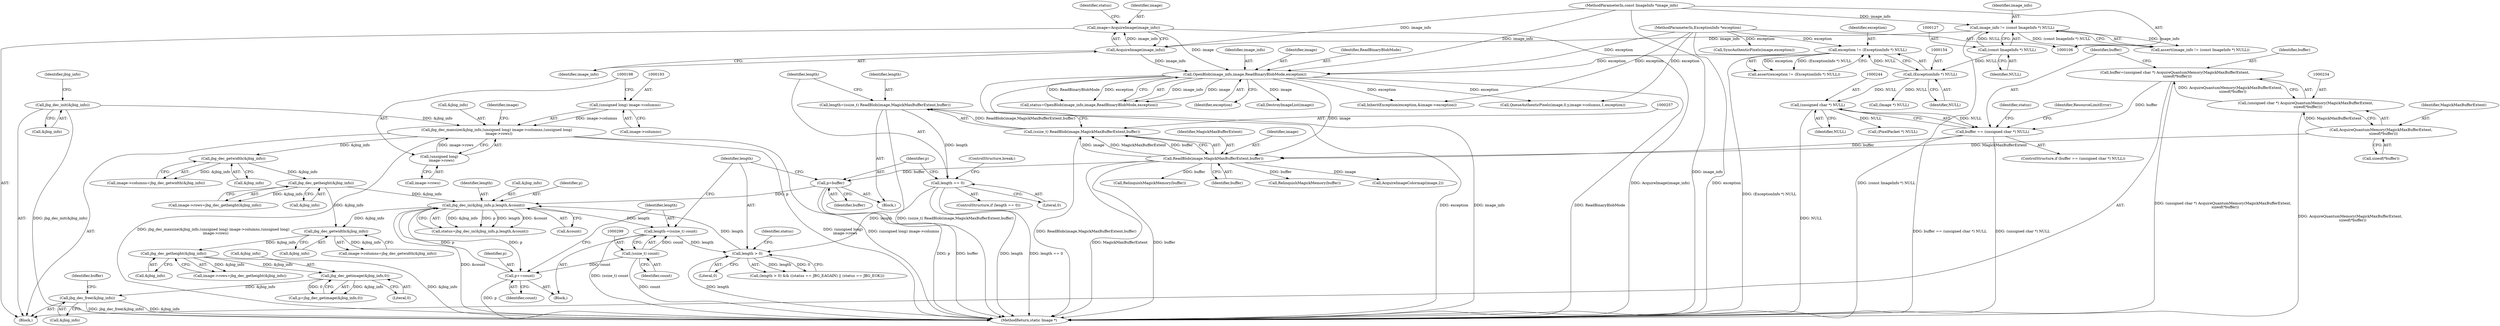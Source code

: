 digraph "0_ImageMagick_f6e9d0d9955e85bdd7540b251cd50d598dacc5e6_27@API" {
"1000575" [label="(Call,jbg_dec_free(&jbig_info))"];
"1000447" [label="(Call,jbg_dec_getimage(&jbig_info,0))"];
"1000319" [label="(Call,jbg_dec_getheight(&jbig_info))"];
"1000312" [label="(Call,jbg_dec_getwidth(&jbig_info))"];
"1000286" [label="(Call,jbg_dec_in(&jbig_info,p,length,&count))"];
"1000213" [label="(Call,jbg_dec_getheight(&jbig_info))"];
"1000206" [label="(Call,jbg_dec_getwidth(&jbig_info))"];
"1000189" [label="(Call,jbg_dec_maxsize(&jbig_info,(unsigned long) image->columns,(unsigned long)\n    image->rows))"];
"1000186" [label="(Call,jbg_dec_init(&jbig_info))"];
"1000192" [label="(Call,(unsigned long) image->columns)"];
"1000197" [label="(Call,(unsigned long)\n    image->rows)"];
"1000293" [label="(Call,p+=count)"];
"1000298" [label="(Call,(ssize_t) count)"];
"1000267" [label="(Call,p=buffer)"];
"1000258" [label="(Call,ReadBlob(image,MagickMaxBufferExtent,buffer))"];
"1000168" [label="(Call,OpenBlob(image_info,image,ReadBinaryBlobMode,exception))"];
"1000164" [label="(Call,AcquireImage(image_info))"];
"1000124" [label="(Call,image_info != (const ImageInfo *) NULL)"];
"1000107" [label="(MethodParameterIn,const ImageInfo *image_info)"];
"1000126" [label="(Call,(const ImageInfo *) NULL)"];
"1000162" [label="(Call,image=AcquireImage(image_info))"];
"1000151" [label="(Call,exception != (ExceptionInfo *) NULL)"];
"1000108" [label="(MethodParameterIn,ExceptionInfo *exception)"];
"1000153" [label="(Call,(ExceptionInfo *) NULL)"];
"1000235" [label="(Call,AcquireQuantumMemory(MagickMaxBufferExtent,\n    sizeof(*buffer)))"];
"1000241" [label="(Call,buffer == (unsigned char *) NULL)"];
"1000231" [label="(Call,buffer=(unsigned char *) AcquireQuantumMemory(MagickMaxBufferExtent,\n    sizeof(*buffer)))"];
"1000233" [label="(Call,(unsigned char *) AcquireQuantumMemory(MagickMaxBufferExtent,\n    sizeof(*buffer)))"];
"1000243" [label="(Call,(unsigned char *) NULL)"];
"1000272" [label="(Call,length > 0)"];
"1000263" [label="(Call,length == 0)"];
"1000254" [label="(Call,length=(ssize_t) ReadBlob(image,MagickMaxBufferExtent,buffer))"];
"1000256" [label="(Call,(ssize_t) ReadBlob(image,MagickMaxBufferExtent,buffer))"];
"1000296" [label="(Call,length-=(ssize_t) count)"];
"1000233" [label="(Call,(unsigned char *) AcquireQuantumMemory(MagickMaxBufferExtent,\n    sizeof(*buffer)))"];
"1000315" [label="(Call,image->rows=jbg_dec_getheight(&jbig_info))"];
"1000199" [label="(Call,image->rows)"];
"1000575" [label="(Call,jbg_dec_free(&jbig_info))"];
"1000186" [label="(Call,jbg_dec_init(&jbig_info))"];
"1000209" [label="(Call,image->rows=jbg_dec_getheight(&jbig_info))"];
"1000128" [label="(Identifier,NULL)"];
"1000295" [label="(Identifier,count)"];
"1000168" [label="(Call,OpenBlob(image_info,image,ReadBinaryBlobMode,exception))"];
"1000204" [label="(Identifier,image)"];
"1000338" [label="(Call,RelinquishMagickMemory(buffer))"];
"1000287" [label="(Call,&jbig_info)"];
"1000190" [label="(Call,&jbig_info)"];
"1000170" [label="(Identifier,image)"];
"1000269" [label="(Identifier,buffer)"];
"1000241" [label="(Call,buffer == (unsigned char *) NULL)"];
"1000164" [label="(Call,AcquireImage(image_info))"];
"1000267" [label="(Call,p=buffer)"];
"1000445" [label="(Call,p=jbg_dec_getimage(&jbig_info,0))"];
"1000231" [label="(Call,buffer=(unsigned char *) AcquireQuantumMemory(MagickMaxBufferExtent,\n    sizeof(*buffer)))"];
"1000272" [label="(Call,length > 0)"];
"1000243" [label="(Call,(unsigned char *) NULL)"];
"1000242" [label="(Identifier,buffer)"];
"1000236" [label="(Identifier,MagickMaxBufferExtent)"];
"1000171" [label="(Identifier,ReadBinaryBlobMode)"];
"1000259" [label="(Identifier,image)"];
"1000123" [label="(Call,assert(image_info != (const ImageInfo *) NULL))"];
"1000266" [label="(ControlStructure,break;)"];
"1000214" [label="(Call,&jbig_info)"];
"1000273" [label="(Identifier,length)"];
"1000554" [label="(Call,SyncAuthenticPixels(image,exception))"];
"1000274" [label="(Literal,0)"];
"1000169" [label="(Identifier,image_info)"];
"1000206" [label="(Call,jbg_dec_getwidth(&jbig_info))"];
"1000467" [label="(Call,QueueAuthenticPixels(image,0,y,image->columns,1,exception))"];
"1000126" [label="(Call,(const ImageInfo *) NULL)"];
"1000150" [label="(Call,assert(exception != (ExceptionInfo *) NULL))"];
"1000189" [label="(Call,jbg_dec_maxsize(&jbig_info,(unsigned long) image->columns,(unsigned long)\n    image->rows))"];
"1000255" [label="(Identifier,length)"];
"1000296" [label="(Call,length-=(ssize_t) count)"];
"1000591" [label="(MethodReturn,static Image *)"];
"1000167" [label="(Identifier,status)"];
"1000576" [label="(Call,&jbig_info)"];
"1000183" [label="(Call,(Image *) NULL)"];
"1000213" [label="(Call,jbg_dec_getheight(&jbig_info))"];
"1000312" [label="(Call,jbg_dec_getwidth(&jbig_info))"];
"1000250" [label="(Identifier,status)"];
"1000253" [label="(Block,)"];
"1000298" [label="(Call,(ssize_t) count)"];
"1000582" [label="(Call,RelinquishMagickMemory(buffer))"];
"1000264" [label="(Identifier,length)"];
"1000282" [label="(Block,)"];
"1000245" [label="(Identifier,NULL)"];
"1000265" [label="(Literal,0)"];
"1000162" [label="(Call,image=AcquireImage(image_info))"];
"1000277" [label="(Identifier,status)"];
"1000271" [label="(Call,(length > 0) && ((status == JBG_EAGAIN) || (status == JBG_EOK)))"];
"1000263" [label="(Call,length == 0)"];
"1000172" [label="(Identifier,exception)"];
"1000151" [label="(Call,exception != (ExceptionInfo *) NULL)"];
"1000262" [label="(ControlStructure,if (length == 0))"];
"1000109" [label="(Block,)"];
"1000319" [label="(Call,jbg_dec_getheight(&jbig_info))"];
"1000235" [label="(Call,AcquireQuantumMemory(MagickMaxBufferExtent,\n    sizeof(*buffer)))"];
"1000450" [label="(Literal,0)"];
"1000180" [label="(Call,DestroyImageList(image))"];
"1000202" [label="(Call,image->columns=jbg_dec_getwidth(&jbig_info))"];
"1000125" [label="(Identifier,image_info)"];
"1000207" [label="(Call,&jbig_info)"];
"1000191" [label="(Identifier,jbig_info)"];
"1000291" [label="(Call,&count)"];
"1000320" [label="(Call,&jbig_info)"];
"1000329" [label="(Call,AcquireImageColormap(image,2))"];
"1000289" [label="(Identifier,p)"];
"1000187" [label="(Call,&jbig_info)"];
"1000260" [label="(Identifier,MagickMaxBufferExtent)"];
"1000240" [label="(ControlStructure,if (buffer == (unsigned char *) NULL))"];
"1000268" [label="(Identifier,p)"];
"1000256" [label="(Call,(ssize_t) ReadBlob(image,MagickMaxBufferExtent,buffer))"];
"1000254" [label="(Call,length=(ssize_t) ReadBlob(image,MagickMaxBufferExtent,buffer))"];
"1000293" [label="(Call,p+=count)"];
"1000155" [label="(Identifier,NULL)"];
"1000479" [label="(Call,(PixelPacket *) NULL)"];
"1000166" [label="(Call,status=OpenBlob(image_info,image,ReadBinaryBlobMode,exception))"];
"1000258" [label="(Call,ReadBlob(image,MagickMaxBufferExtent,buffer))"];
"1000163" [label="(Identifier,image)"];
"1000579" [label="(Identifier,buffer)"];
"1000197" [label="(Call,(unsigned long)\n    image->rows)"];
"1000194" [label="(Call,image->columns)"];
"1000153" [label="(Call,(ExceptionInfo *) NULL)"];
"1000152" [label="(Identifier,exception)"];
"1000284" [label="(Call,status=jbg_dec_in(&jbig_info,p,length,&count))"];
"1000447" [label="(Call,jbg_dec_getimage(&jbig_info,0))"];
"1000124" [label="(Call,image_info != (const ImageInfo *) NULL)"];
"1000308" [label="(Call,image->columns=jbg_dec_getwidth(&jbig_info))"];
"1000108" [label="(MethodParameterIn,ExceptionInfo *exception)"];
"1000436" [label="(Call,InheritException(exception,&image->exception))"];
"1000290" [label="(Identifier,length)"];
"1000247" [label="(Identifier,ResourceLimitError)"];
"1000107" [label="(MethodParameterIn,const ImageInfo *image_info)"];
"1000192" [label="(Call,(unsigned long) image->columns)"];
"1000286" [label="(Call,jbg_dec_in(&jbig_info,p,length,&count))"];
"1000261" [label="(Identifier,buffer)"];
"1000232" [label="(Identifier,buffer)"];
"1000237" [label="(Call,sizeof(*buffer))"];
"1000313" [label="(Call,&jbig_info)"];
"1000300" [label="(Identifier,count)"];
"1000165" [label="(Identifier,image_info)"];
"1000448" [label="(Call,&jbig_info)"];
"1000294" [label="(Identifier,p)"];
"1000297" [label="(Identifier,length)"];
"1000575" -> "1000109"  [label="AST: "];
"1000575" -> "1000576"  [label="CFG: "];
"1000576" -> "1000575"  [label="AST: "];
"1000579" -> "1000575"  [label="CFG: "];
"1000575" -> "1000591"  [label="DDG: jbg_dec_free(&jbig_info)"];
"1000575" -> "1000591"  [label="DDG: &jbig_info"];
"1000447" -> "1000575"  [label="DDG: &jbig_info"];
"1000447" -> "1000445"  [label="AST: "];
"1000447" -> "1000450"  [label="CFG: "];
"1000448" -> "1000447"  [label="AST: "];
"1000450" -> "1000447"  [label="AST: "];
"1000445" -> "1000447"  [label="CFG: "];
"1000447" -> "1000445"  [label="DDG: &jbig_info"];
"1000447" -> "1000445"  [label="DDG: 0"];
"1000319" -> "1000447"  [label="DDG: &jbig_info"];
"1000319" -> "1000315"  [label="AST: "];
"1000319" -> "1000320"  [label="CFG: "];
"1000320" -> "1000319"  [label="AST: "];
"1000315" -> "1000319"  [label="CFG: "];
"1000319" -> "1000591"  [label="DDG: &jbig_info"];
"1000319" -> "1000315"  [label="DDG: &jbig_info"];
"1000312" -> "1000319"  [label="DDG: &jbig_info"];
"1000312" -> "1000308"  [label="AST: "];
"1000312" -> "1000313"  [label="CFG: "];
"1000313" -> "1000312"  [label="AST: "];
"1000308" -> "1000312"  [label="CFG: "];
"1000312" -> "1000308"  [label="DDG: &jbig_info"];
"1000286" -> "1000312"  [label="DDG: &jbig_info"];
"1000213" -> "1000312"  [label="DDG: &jbig_info"];
"1000286" -> "1000284"  [label="AST: "];
"1000286" -> "1000291"  [label="CFG: "];
"1000287" -> "1000286"  [label="AST: "];
"1000289" -> "1000286"  [label="AST: "];
"1000290" -> "1000286"  [label="AST: "];
"1000291" -> "1000286"  [label="AST: "];
"1000284" -> "1000286"  [label="CFG: "];
"1000286" -> "1000591"  [label="DDG: &count"];
"1000286" -> "1000284"  [label="DDG: &jbig_info"];
"1000286" -> "1000284"  [label="DDG: p"];
"1000286" -> "1000284"  [label="DDG: length"];
"1000286" -> "1000284"  [label="DDG: &count"];
"1000213" -> "1000286"  [label="DDG: &jbig_info"];
"1000293" -> "1000286"  [label="DDG: p"];
"1000267" -> "1000286"  [label="DDG: p"];
"1000272" -> "1000286"  [label="DDG: length"];
"1000286" -> "1000293"  [label="DDG: p"];
"1000286" -> "1000296"  [label="DDG: length"];
"1000213" -> "1000209"  [label="AST: "];
"1000213" -> "1000214"  [label="CFG: "];
"1000214" -> "1000213"  [label="AST: "];
"1000209" -> "1000213"  [label="CFG: "];
"1000213" -> "1000209"  [label="DDG: &jbig_info"];
"1000206" -> "1000213"  [label="DDG: &jbig_info"];
"1000206" -> "1000202"  [label="AST: "];
"1000206" -> "1000207"  [label="CFG: "];
"1000207" -> "1000206"  [label="AST: "];
"1000202" -> "1000206"  [label="CFG: "];
"1000206" -> "1000202"  [label="DDG: &jbig_info"];
"1000189" -> "1000206"  [label="DDG: &jbig_info"];
"1000189" -> "1000109"  [label="AST: "];
"1000189" -> "1000197"  [label="CFG: "];
"1000190" -> "1000189"  [label="AST: "];
"1000192" -> "1000189"  [label="AST: "];
"1000197" -> "1000189"  [label="AST: "];
"1000204" -> "1000189"  [label="CFG: "];
"1000189" -> "1000591"  [label="DDG: jbg_dec_maxsize(&jbig_info,(unsigned long) image->columns,(unsigned long)\n    image->rows)"];
"1000189" -> "1000591"  [label="DDG: (unsigned long)\n    image->rows"];
"1000189" -> "1000591"  [label="DDG: (unsigned long) image->columns"];
"1000186" -> "1000189"  [label="DDG: &jbig_info"];
"1000192" -> "1000189"  [label="DDG: image->columns"];
"1000197" -> "1000189"  [label="DDG: image->rows"];
"1000186" -> "1000109"  [label="AST: "];
"1000186" -> "1000187"  [label="CFG: "];
"1000187" -> "1000186"  [label="AST: "];
"1000191" -> "1000186"  [label="CFG: "];
"1000186" -> "1000591"  [label="DDG: jbg_dec_init(&jbig_info)"];
"1000192" -> "1000194"  [label="CFG: "];
"1000193" -> "1000192"  [label="AST: "];
"1000194" -> "1000192"  [label="AST: "];
"1000198" -> "1000192"  [label="CFG: "];
"1000197" -> "1000199"  [label="CFG: "];
"1000198" -> "1000197"  [label="AST: "];
"1000199" -> "1000197"  [label="AST: "];
"1000293" -> "1000282"  [label="AST: "];
"1000293" -> "1000295"  [label="CFG: "];
"1000294" -> "1000293"  [label="AST: "];
"1000295" -> "1000293"  [label="AST: "];
"1000297" -> "1000293"  [label="CFG: "];
"1000293" -> "1000591"  [label="DDG: p"];
"1000298" -> "1000293"  [label="DDG: count"];
"1000298" -> "1000296"  [label="AST: "];
"1000298" -> "1000300"  [label="CFG: "];
"1000299" -> "1000298"  [label="AST: "];
"1000300" -> "1000298"  [label="AST: "];
"1000296" -> "1000298"  [label="CFG: "];
"1000298" -> "1000591"  [label="DDG: count"];
"1000298" -> "1000296"  [label="DDG: count"];
"1000267" -> "1000253"  [label="AST: "];
"1000267" -> "1000269"  [label="CFG: "];
"1000268" -> "1000267"  [label="AST: "];
"1000269" -> "1000267"  [label="AST: "];
"1000273" -> "1000267"  [label="CFG: "];
"1000267" -> "1000591"  [label="DDG: buffer"];
"1000267" -> "1000591"  [label="DDG: p"];
"1000258" -> "1000267"  [label="DDG: buffer"];
"1000258" -> "1000256"  [label="AST: "];
"1000258" -> "1000261"  [label="CFG: "];
"1000259" -> "1000258"  [label="AST: "];
"1000260" -> "1000258"  [label="AST: "];
"1000261" -> "1000258"  [label="AST: "];
"1000256" -> "1000258"  [label="CFG: "];
"1000258" -> "1000591"  [label="DDG: MagickMaxBufferExtent"];
"1000258" -> "1000591"  [label="DDG: buffer"];
"1000258" -> "1000256"  [label="DDG: image"];
"1000258" -> "1000256"  [label="DDG: MagickMaxBufferExtent"];
"1000258" -> "1000256"  [label="DDG: buffer"];
"1000168" -> "1000258"  [label="DDG: image"];
"1000235" -> "1000258"  [label="DDG: MagickMaxBufferExtent"];
"1000241" -> "1000258"  [label="DDG: buffer"];
"1000258" -> "1000329"  [label="DDG: image"];
"1000258" -> "1000338"  [label="DDG: buffer"];
"1000258" -> "1000582"  [label="DDG: buffer"];
"1000168" -> "1000166"  [label="AST: "];
"1000168" -> "1000172"  [label="CFG: "];
"1000169" -> "1000168"  [label="AST: "];
"1000170" -> "1000168"  [label="AST: "];
"1000171" -> "1000168"  [label="AST: "];
"1000172" -> "1000168"  [label="AST: "];
"1000166" -> "1000168"  [label="CFG: "];
"1000168" -> "1000591"  [label="DDG: exception"];
"1000168" -> "1000591"  [label="DDG: image_info"];
"1000168" -> "1000591"  [label="DDG: ReadBinaryBlobMode"];
"1000168" -> "1000166"  [label="DDG: image_info"];
"1000168" -> "1000166"  [label="DDG: image"];
"1000168" -> "1000166"  [label="DDG: ReadBinaryBlobMode"];
"1000168" -> "1000166"  [label="DDG: exception"];
"1000164" -> "1000168"  [label="DDG: image_info"];
"1000107" -> "1000168"  [label="DDG: image_info"];
"1000162" -> "1000168"  [label="DDG: image"];
"1000151" -> "1000168"  [label="DDG: exception"];
"1000108" -> "1000168"  [label="DDG: exception"];
"1000168" -> "1000180"  [label="DDG: image"];
"1000168" -> "1000436"  [label="DDG: exception"];
"1000168" -> "1000467"  [label="DDG: exception"];
"1000164" -> "1000162"  [label="AST: "];
"1000164" -> "1000165"  [label="CFG: "];
"1000165" -> "1000164"  [label="AST: "];
"1000162" -> "1000164"  [label="CFG: "];
"1000164" -> "1000162"  [label="DDG: image_info"];
"1000124" -> "1000164"  [label="DDG: image_info"];
"1000107" -> "1000164"  [label="DDG: image_info"];
"1000124" -> "1000123"  [label="AST: "];
"1000124" -> "1000126"  [label="CFG: "];
"1000125" -> "1000124"  [label="AST: "];
"1000126" -> "1000124"  [label="AST: "];
"1000123" -> "1000124"  [label="CFG: "];
"1000124" -> "1000591"  [label="DDG: (const ImageInfo *) NULL"];
"1000124" -> "1000123"  [label="DDG: image_info"];
"1000124" -> "1000123"  [label="DDG: (const ImageInfo *) NULL"];
"1000107" -> "1000124"  [label="DDG: image_info"];
"1000126" -> "1000124"  [label="DDG: NULL"];
"1000107" -> "1000106"  [label="AST: "];
"1000107" -> "1000591"  [label="DDG: image_info"];
"1000126" -> "1000128"  [label="CFG: "];
"1000127" -> "1000126"  [label="AST: "];
"1000128" -> "1000126"  [label="AST: "];
"1000126" -> "1000153"  [label="DDG: NULL"];
"1000162" -> "1000109"  [label="AST: "];
"1000163" -> "1000162"  [label="AST: "];
"1000167" -> "1000162"  [label="CFG: "];
"1000162" -> "1000591"  [label="DDG: AcquireImage(image_info)"];
"1000151" -> "1000150"  [label="AST: "];
"1000151" -> "1000153"  [label="CFG: "];
"1000152" -> "1000151"  [label="AST: "];
"1000153" -> "1000151"  [label="AST: "];
"1000150" -> "1000151"  [label="CFG: "];
"1000151" -> "1000591"  [label="DDG: (ExceptionInfo *) NULL"];
"1000151" -> "1000150"  [label="DDG: exception"];
"1000151" -> "1000150"  [label="DDG: (ExceptionInfo *) NULL"];
"1000108" -> "1000151"  [label="DDG: exception"];
"1000153" -> "1000151"  [label="DDG: NULL"];
"1000108" -> "1000106"  [label="AST: "];
"1000108" -> "1000591"  [label="DDG: exception"];
"1000108" -> "1000436"  [label="DDG: exception"];
"1000108" -> "1000467"  [label="DDG: exception"];
"1000108" -> "1000554"  [label="DDG: exception"];
"1000153" -> "1000155"  [label="CFG: "];
"1000154" -> "1000153"  [label="AST: "];
"1000155" -> "1000153"  [label="AST: "];
"1000153" -> "1000183"  [label="DDG: NULL"];
"1000153" -> "1000243"  [label="DDG: NULL"];
"1000235" -> "1000233"  [label="AST: "];
"1000235" -> "1000237"  [label="CFG: "];
"1000236" -> "1000235"  [label="AST: "];
"1000237" -> "1000235"  [label="AST: "];
"1000233" -> "1000235"  [label="CFG: "];
"1000235" -> "1000233"  [label="DDG: MagickMaxBufferExtent"];
"1000241" -> "1000240"  [label="AST: "];
"1000241" -> "1000243"  [label="CFG: "];
"1000242" -> "1000241"  [label="AST: "];
"1000243" -> "1000241"  [label="AST: "];
"1000247" -> "1000241"  [label="CFG: "];
"1000250" -> "1000241"  [label="CFG: "];
"1000241" -> "1000591"  [label="DDG: buffer == (unsigned char *) NULL"];
"1000241" -> "1000591"  [label="DDG: (unsigned char *) NULL"];
"1000231" -> "1000241"  [label="DDG: buffer"];
"1000243" -> "1000241"  [label="DDG: NULL"];
"1000231" -> "1000109"  [label="AST: "];
"1000231" -> "1000233"  [label="CFG: "];
"1000232" -> "1000231"  [label="AST: "];
"1000233" -> "1000231"  [label="AST: "];
"1000242" -> "1000231"  [label="CFG: "];
"1000231" -> "1000591"  [label="DDG: (unsigned char *) AcquireQuantumMemory(MagickMaxBufferExtent,\n    sizeof(*buffer))"];
"1000233" -> "1000231"  [label="DDG: AcquireQuantumMemory(MagickMaxBufferExtent,\n    sizeof(*buffer))"];
"1000234" -> "1000233"  [label="AST: "];
"1000233" -> "1000591"  [label="DDG: AcquireQuantumMemory(MagickMaxBufferExtent,\n    sizeof(*buffer))"];
"1000243" -> "1000245"  [label="CFG: "];
"1000244" -> "1000243"  [label="AST: "];
"1000245" -> "1000243"  [label="AST: "];
"1000243" -> "1000591"  [label="DDG: NULL"];
"1000243" -> "1000479"  [label="DDG: NULL"];
"1000272" -> "1000271"  [label="AST: "];
"1000272" -> "1000274"  [label="CFG: "];
"1000273" -> "1000272"  [label="AST: "];
"1000274" -> "1000272"  [label="AST: "];
"1000277" -> "1000272"  [label="CFG: "];
"1000271" -> "1000272"  [label="CFG: "];
"1000272" -> "1000591"  [label="DDG: length"];
"1000272" -> "1000271"  [label="DDG: length"];
"1000272" -> "1000271"  [label="DDG: 0"];
"1000263" -> "1000272"  [label="DDG: length"];
"1000296" -> "1000272"  [label="DDG: length"];
"1000263" -> "1000262"  [label="AST: "];
"1000263" -> "1000265"  [label="CFG: "];
"1000264" -> "1000263"  [label="AST: "];
"1000265" -> "1000263"  [label="AST: "];
"1000266" -> "1000263"  [label="CFG: "];
"1000268" -> "1000263"  [label="CFG: "];
"1000263" -> "1000591"  [label="DDG: length"];
"1000263" -> "1000591"  [label="DDG: length == 0"];
"1000254" -> "1000263"  [label="DDG: length"];
"1000254" -> "1000253"  [label="AST: "];
"1000254" -> "1000256"  [label="CFG: "];
"1000255" -> "1000254"  [label="AST: "];
"1000256" -> "1000254"  [label="AST: "];
"1000264" -> "1000254"  [label="CFG: "];
"1000254" -> "1000591"  [label="DDG: (ssize_t) ReadBlob(image,MagickMaxBufferExtent,buffer)"];
"1000256" -> "1000254"  [label="DDG: ReadBlob(image,MagickMaxBufferExtent,buffer)"];
"1000257" -> "1000256"  [label="AST: "];
"1000256" -> "1000591"  [label="DDG: ReadBlob(image,MagickMaxBufferExtent,buffer)"];
"1000296" -> "1000282"  [label="AST: "];
"1000297" -> "1000296"  [label="AST: "];
"1000273" -> "1000296"  [label="CFG: "];
"1000296" -> "1000591"  [label="DDG: (ssize_t) count"];
}
